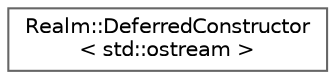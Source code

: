 digraph "Graphical Class Hierarchy"
{
 // LATEX_PDF_SIZE
  bgcolor="transparent";
  edge [fontname=Helvetica,fontsize=10,labelfontname=Helvetica,labelfontsize=10];
  node [fontname=Helvetica,fontsize=10,shape=box,height=0.2,width=0.4];
  rankdir="LR";
  Node0 [id="Node000000",label="Realm::DeferredConstructor\l\< std::ostream \>",height=0.2,width=0.4,color="grey40", fillcolor="white", style="filled",URL="$classRealm_1_1DeferredConstructor.html",tooltip=" "];
}
